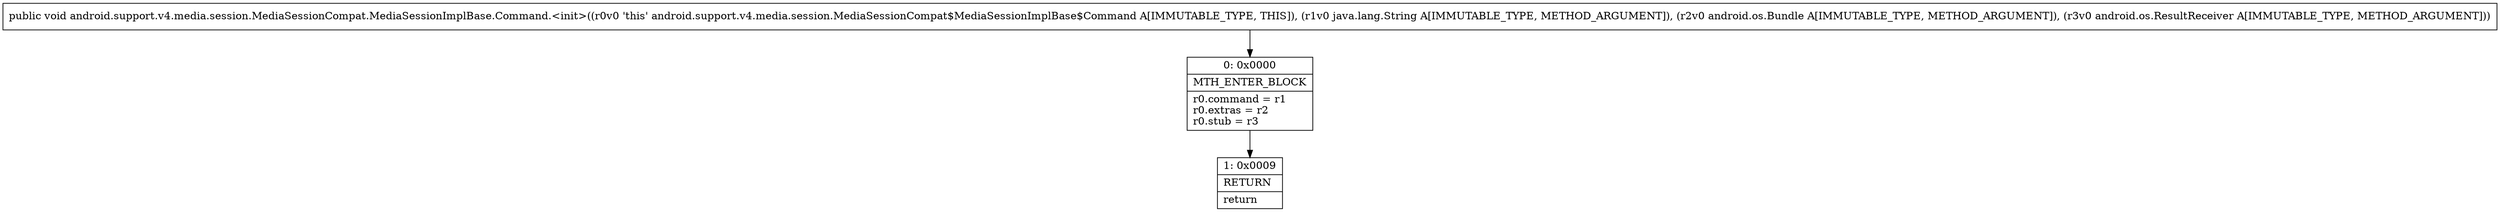 digraph "CFG forandroid.support.v4.media.session.MediaSessionCompat.MediaSessionImplBase.Command.\<init\>(Ljava\/lang\/String;Landroid\/os\/Bundle;Landroid\/os\/ResultReceiver;)V" {
Node_0 [shape=record,label="{0\:\ 0x0000|MTH_ENTER_BLOCK\l|r0.command = r1\lr0.extras = r2\lr0.stub = r3\l}"];
Node_1 [shape=record,label="{1\:\ 0x0009|RETURN\l|return\l}"];
MethodNode[shape=record,label="{public void android.support.v4.media.session.MediaSessionCompat.MediaSessionImplBase.Command.\<init\>((r0v0 'this' android.support.v4.media.session.MediaSessionCompat$MediaSessionImplBase$Command A[IMMUTABLE_TYPE, THIS]), (r1v0 java.lang.String A[IMMUTABLE_TYPE, METHOD_ARGUMENT]), (r2v0 android.os.Bundle A[IMMUTABLE_TYPE, METHOD_ARGUMENT]), (r3v0 android.os.ResultReceiver A[IMMUTABLE_TYPE, METHOD_ARGUMENT])) }"];
MethodNode -> Node_0;
Node_0 -> Node_1;
}

